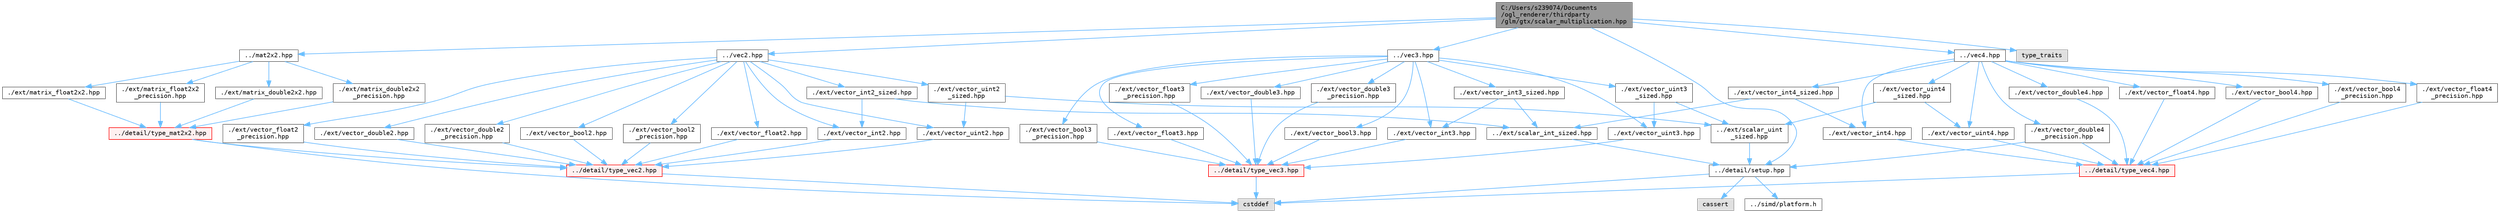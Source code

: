 digraph "C:/Users/s239074/Documents/ogl_renderer/thirdparty/glm/gtx/scalar_multiplication.hpp"
{
 // LATEX_PDF_SIZE
  bgcolor="transparent";
  edge [fontname=Terminal,fontsize=10,labelfontname=Helvetica,labelfontsize=10];
  node [fontname=Terminal,fontsize=10,shape=box,height=0.2,width=0.4];
  Node1 [label="C:/Users/s239074/Documents\l/ogl_renderer/thirdparty\l/glm/gtx/scalar_multiplication.hpp",height=0.2,width=0.4,color="gray40", fillcolor="grey60", style="filled", fontcolor="black",tooltip=" "];
  Node1 -> Node2 [color="steelblue1",style="solid"];
  Node2 [label="../detail/setup.hpp",height=0.2,width=0.4,color="grey40", fillcolor="white", style="filled",URL="$setup_8hpp.html",tooltip=" "];
  Node2 -> Node3 [color="steelblue1",style="solid"];
  Node3 [label="cassert",height=0.2,width=0.4,color="grey60", fillcolor="#E0E0E0", style="filled",tooltip=" "];
  Node2 -> Node4 [color="steelblue1",style="solid"];
  Node4 [label="cstddef",height=0.2,width=0.4,color="grey60", fillcolor="#E0E0E0", style="filled",tooltip=" "];
  Node2 -> Node5 [color="steelblue1",style="solid"];
  Node5 [label="../simd/platform.h",height=0.2,width=0.4,color="grey40", fillcolor="white", style="filled",URL="$platform_8h.html",tooltip=" "];
  Node1 -> Node6 [color="steelblue1",style="solid"];
  Node6 [label="../vec2.hpp",height=0.2,width=0.4,color="grey40", fillcolor="white", style="filled",URL="$vec2_8hpp.html",tooltip=" "];
  Node6 -> Node7 [color="steelblue1",style="solid"];
  Node7 [label="./ext/vector_bool2.hpp",height=0.2,width=0.4,color="grey40", fillcolor="white", style="filled",URL="$vector__bool2_8hpp.html",tooltip=" "];
  Node7 -> Node8 [color="steelblue1",style="solid"];
  Node8 [label="../detail/type_vec2.hpp",height=0.2,width=0.4,color="red", fillcolor="#FFF0F0", style="filled",URL="$type__vec2_8hpp.html",tooltip=" "];
  Node8 -> Node4 [color="steelblue1",style="solid"];
  Node6 -> Node13 [color="steelblue1",style="solid"];
  Node13 [label="./ext/vector_bool2\l_precision.hpp",height=0.2,width=0.4,color="grey40", fillcolor="white", style="filled",URL="$vector__bool2__precision_8hpp.html",tooltip=" "];
  Node13 -> Node8 [color="steelblue1",style="solid"];
  Node6 -> Node14 [color="steelblue1",style="solid"];
  Node14 [label="./ext/vector_float2.hpp",height=0.2,width=0.4,color="grey40", fillcolor="white", style="filled",URL="$vector__float2_8hpp.html",tooltip=" "];
  Node14 -> Node8 [color="steelblue1",style="solid"];
  Node6 -> Node15 [color="steelblue1",style="solid"];
  Node15 [label="./ext/vector_float2\l_precision.hpp",height=0.2,width=0.4,color="grey40", fillcolor="white", style="filled",URL="$vector__float2__precision_8hpp.html",tooltip=" "];
  Node15 -> Node8 [color="steelblue1",style="solid"];
  Node6 -> Node16 [color="steelblue1",style="solid"];
  Node16 [label="./ext/vector_double2.hpp",height=0.2,width=0.4,color="grey40", fillcolor="white", style="filled",URL="$vector__double2_8hpp.html",tooltip=" "];
  Node16 -> Node8 [color="steelblue1",style="solid"];
  Node6 -> Node17 [color="steelblue1",style="solid"];
  Node17 [label="./ext/vector_double2\l_precision.hpp",height=0.2,width=0.4,color="grey40", fillcolor="white", style="filled",URL="$vector__double2__precision_8hpp.html",tooltip=" "];
  Node17 -> Node8 [color="steelblue1",style="solid"];
  Node6 -> Node18 [color="steelblue1",style="solid"];
  Node18 [label="./ext/vector_int2.hpp",height=0.2,width=0.4,color="grey40", fillcolor="white", style="filled",URL="$vector__int2_8hpp.html",tooltip=" "];
  Node18 -> Node8 [color="steelblue1",style="solid"];
  Node6 -> Node19 [color="steelblue1",style="solid"];
  Node19 [label="./ext/vector_int2_sized.hpp",height=0.2,width=0.4,color="grey40", fillcolor="white", style="filled",URL="$vector__int2__sized_8hpp.html",tooltip=" "];
  Node19 -> Node18 [color="steelblue1",style="solid"];
  Node19 -> Node20 [color="steelblue1",style="solid"];
  Node20 [label="../ext/scalar_int_sized.hpp",height=0.2,width=0.4,color="grey40", fillcolor="white", style="filled",URL="$scalar__int__sized_8hpp.html",tooltip=" "];
  Node20 -> Node2 [color="steelblue1",style="solid"];
  Node6 -> Node21 [color="steelblue1",style="solid"];
  Node21 [label="./ext/vector_uint2.hpp",height=0.2,width=0.4,color="grey40", fillcolor="white", style="filled",URL="$vector__uint2_8hpp.html",tooltip=" "];
  Node21 -> Node8 [color="steelblue1",style="solid"];
  Node6 -> Node22 [color="steelblue1",style="solid"];
  Node22 [label="./ext/vector_uint2\l_sized.hpp",height=0.2,width=0.4,color="grey40", fillcolor="white", style="filled",URL="$vector__uint2__sized_8hpp.html",tooltip=" "];
  Node22 -> Node21 [color="steelblue1",style="solid"];
  Node22 -> Node23 [color="steelblue1",style="solid"];
  Node23 [label="../ext/scalar_uint\l_sized.hpp",height=0.2,width=0.4,color="grey40", fillcolor="white", style="filled",URL="$scalar__uint__sized_8hpp.html",tooltip=" "];
  Node23 -> Node2 [color="steelblue1",style="solid"];
  Node1 -> Node24 [color="steelblue1",style="solid"];
  Node24 [label="../vec3.hpp",height=0.2,width=0.4,color="grey40", fillcolor="white", style="filled",URL="$vec3_8hpp.html",tooltip=" "];
  Node24 -> Node25 [color="steelblue1",style="solid"];
  Node25 [label="./ext/vector_bool3.hpp",height=0.2,width=0.4,color="grey40", fillcolor="white", style="filled",URL="$vector__bool3_8hpp.html",tooltip=" "];
  Node25 -> Node26 [color="steelblue1",style="solid"];
  Node26 [label="../detail/type_vec3.hpp",height=0.2,width=0.4,color="red", fillcolor="#FFF0F0", style="filled",URL="$type__vec3_8hpp.html",tooltip=" "];
  Node26 -> Node4 [color="steelblue1",style="solid"];
  Node24 -> Node28 [color="steelblue1",style="solid"];
  Node28 [label="./ext/vector_bool3\l_precision.hpp",height=0.2,width=0.4,color="grey40", fillcolor="white", style="filled",URL="$vector__bool3__precision_8hpp.html",tooltip=" "];
  Node28 -> Node26 [color="steelblue1",style="solid"];
  Node24 -> Node29 [color="steelblue1",style="solid"];
  Node29 [label="./ext/vector_float3.hpp",height=0.2,width=0.4,color="grey40", fillcolor="white", style="filled",URL="$vector__float3_8hpp.html",tooltip=" "];
  Node29 -> Node26 [color="steelblue1",style="solid"];
  Node24 -> Node30 [color="steelblue1",style="solid"];
  Node30 [label="./ext/vector_float3\l_precision.hpp",height=0.2,width=0.4,color="grey40", fillcolor="white", style="filled",URL="$vector__float3__precision_8hpp.html",tooltip=" "];
  Node30 -> Node26 [color="steelblue1",style="solid"];
  Node24 -> Node31 [color="steelblue1",style="solid"];
  Node31 [label="./ext/vector_double3.hpp",height=0.2,width=0.4,color="grey40", fillcolor="white", style="filled",URL="$vector__double3_8hpp.html",tooltip=" "];
  Node31 -> Node26 [color="steelblue1",style="solid"];
  Node24 -> Node32 [color="steelblue1",style="solid"];
  Node32 [label="./ext/vector_double3\l_precision.hpp",height=0.2,width=0.4,color="grey40", fillcolor="white", style="filled",URL="$vector__double3__precision_8hpp.html",tooltip=" "];
  Node32 -> Node26 [color="steelblue1",style="solid"];
  Node24 -> Node33 [color="steelblue1",style="solid"];
  Node33 [label="./ext/vector_int3.hpp",height=0.2,width=0.4,color="grey40", fillcolor="white", style="filled",URL="$vector__int3_8hpp.html",tooltip=" "];
  Node33 -> Node26 [color="steelblue1",style="solid"];
  Node24 -> Node34 [color="steelblue1",style="solid"];
  Node34 [label="./ext/vector_int3_sized.hpp",height=0.2,width=0.4,color="grey40", fillcolor="white", style="filled",URL="$vector__int3__sized_8hpp.html",tooltip=" "];
  Node34 -> Node33 [color="steelblue1",style="solid"];
  Node34 -> Node20 [color="steelblue1",style="solid"];
  Node24 -> Node35 [color="steelblue1",style="solid"];
  Node35 [label="./ext/vector_uint3.hpp",height=0.2,width=0.4,color="grey40", fillcolor="white", style="filled",URL="$vector__uint3_8hpp.html",tooltip=" "];
  Node35 -> Node26 [color="steelblue1",style="solid"];
  Node24 -> Node36 [color="steelblue1",style="solid"];
  Node36 [label="./ext/vector_uint3\l_sized.hpp",height=0.2,width=0.4,color="grey40", fillcolor="white", style="filled",URL="$vector__uint3__sized_8hpp.html",tooltip=" "];
  Node36 -> Node35 [color="steelblue1",style="solid"];
  Node36 -> Node23 [color="steelblue1",style="solid"];
  Node1 -> Node37 [color="steelblue1",style="solid"];
  Node37 [label="../vec4.hpp",height=0.2,width=0.4,color="grey40", fillcolor="white", style="filled",URL="$vec4_8hpp.html",tooltip=" "];
  Node37 -> Node38 [color="steelblue1",style="solid"];
  Node38 [label="./ext/vector_bool4.hpp",height=0.2,width=0.4,color="grey40", fillcolor="white", style="filled",URL="$vector__bool4_8hpp.html",tooltip=" "];
  Node38 -> Node39 [color="steelblue1",style="solid"];
  Node39 [label="../detail/type_vec4.hpp",height=0.2,width=0.4,color="red", fillcolor="#FFF0F0", style="filled",URL="$type__vec4_8hpp.html",tooltip=" "];
  Node39 -> Node4 [color="steelblue1",style="solid"];
  Node37 -> Node41 [color="steelblue1",style="solid"];
  Node41 [label="./ext/vector_bool4\l_precision.hpp",height=0.2,width=0.4,color="grey40", fillcolor="white", style="filled",URL="$vector__bool4__precision_8hpp.html",tooltip=" "];
  Node41 -> Node39 [color="steelblue1",style="solid"];
  Node37 -> Node42 [color="steelblue1",style="solid"];
  Node42 [label="./ext/vector_float4.hpp",height=0.2,width=0.4,color="grey40", fillcolor="white", style="filled",URL="$vector__float4_8hpp.html",tooltip=" "];
  Node42 -> Node39 [color="steelblue1",style="solid"];
  Node37 -> Node43 [color="steelblue1",style="solid"];
  Node43 [label="./ext/vector_float4\l_precision.hpp",height=0.2,width=0.4,color="grey40", fillcolor="white", style="filled",URL="$vector__float4__precision_8hpp.html",tooltip=" "];
  Node43 -> Node39 [color="steelblue1",style="solid"];
  Node37 -> Node44 [color="steelblue1",style="solid"];
  Node44 [label="./ext/vector_double4.hpp",height=0.2,width=0.4,color="grey40", fillcolor="white", style="filled",URL="$vector__double4_8hpp.html",tooltip=" "];
  Node44 -> Node39 [color="steelblue1",style="solid"];
  Node37 -> Node45 [color="steelblue1",style="solid"];
  Node45 [label="./ext/vector_double4\l_precision.hpp",height=0.2,width=0.4,color="grey40", fillcolor="white", style="filled",URL="$vector__double4__precision_8hpp.html",tooltip=" "];
  Node45 -> Node2 [color="steelblue1",style="solid"];
  Node45 -> Node39 [color="steelblue1",style="solid"];
  Node37 -> Node46 [color="steelblue1",style="solid"];
  Node46 [label="./ext/vector_int4.hpp",height=0.2,width=0.4,color="grey40", fillcolor="white", style="filled",URL="$vector__int4_8hpp.html",tooltip=" "];
  Node46 -> Node39 [color="steelblue1",style="solid"];
  Node37 -> Node47 [color="steelblue1",style="solid"];
  Node47 [label="./ext/vector_int4_sized.hpp",height=0.2,width=0.4,color="grey40", fillcolor="white", style="filled",URL="$vector__int4__sized_8hpp.html",tooltip=" "];
  Node47 -> Node46 [color="steelblue1",style="solid"];
  Node47 -> Node20 [color="steelblue1",style="solid"];
  Node37 -> Node48 [color="steelblue1",style="solid"];
  Node48 [label="./ext/vector_uint4.hpp",height=0.2,width=0.4,color="grey40", fillcolor="white", style="filled",URL="$vector__uint4_8hpp.html",tooltip=" "];
  Node48 -> Node39 [color="steelblue1",style="solid"];
  Node37 -> Node49 [color="steelblue1",style="solid"];
  Node49 [label="./ext/vector_uint4\l_sized.hpp",height=0.2,width=0.4,color="grey40", fillcolor="white", style="filled",URL="$vector__uint4__sized_8hpp.html",tooltip=" "];
  Node49 -> Node48 [color="steelblue1",style="solid"];
  Node49 -> Node23 [color="steelblue1",style="solid"];
  Node1 -> Node50 [color="steelblue1",style="solid"];
  Node50 [label="../mat2x2.hpp",height=0.2,width=0.4,color="grey40", fillcolor="white", style="filled",URL="$mat2x2_8hpp.html",tooltip=" "];
  Node50 -> Node51 [color="steelblue1",style="solid"];
  Node51 [label="./ext/matrix_double2x2.hpp",height=0.2,width=0.4,color="grey40", fillcolor="white", style="filled",URL="$matrix__double2x2_8hpp.html",tooltip=" "];
  Node51 -> Node52 [color="steelblue1",style="solid"];
  Node52 [label="../detail/type_mat2x2.hpp",height=0.2,width=0.4,color="red", fillcolor="#FFF0F0", style="filled",URL="$type__mat2x2_8hpp.html",tooltip=" "];
  Node52 -> Node8 [color="steelblue1",style="solid"];
  Node52 -> Node4 [color="steelblue1",style="solid"];
  Node50 -> Node127 [color="steelblue1",style="solid"];
  Node127 [label="./ext/matrix_double2x2\l_precision.hpp",height=0.2,width=0.4,color="grey40", fillcolor="white", style="filled",URL="$matrix__double2x2__precision_8hpp.html",tooltip=" "];
  Node127 -> Node52 [color="steelblue1",style="solid"];
  Node50 -> Node128 [color="steelblue1",style="solid"];
  Node128 [label="./ext/matrix_float2x2.hpp",height=0.2,width=0.4,color="grey40", fillcolor="white", style="filled",URL="$matrix__float2x2_8hpp.html",tooltip=" "];
  Node128 -> Node52 [color="steelblue1",style="solid"];
  Node50 -> Node129 [color="steelblue1",style="solid"];
  Node129 [label="./ext/matrix_float2x2\l_precision.hpp",height=0.2,width=0.4,color="grey40", fillcolor="white", style="filled",URL="$matrix__float2x2__precision_8hpp.html",tooltip=" "];
  Node129 -> Node52 [color="steelblue1",style="solid"];
  Node1 -> Node130 [color="steelblue1",style="solid"];
  Node130 [label="type_traits",height=0.2,width=0.4,color="grey60", fillcolor="#E0E0E0", style="filled",tooltip=" "];
}
